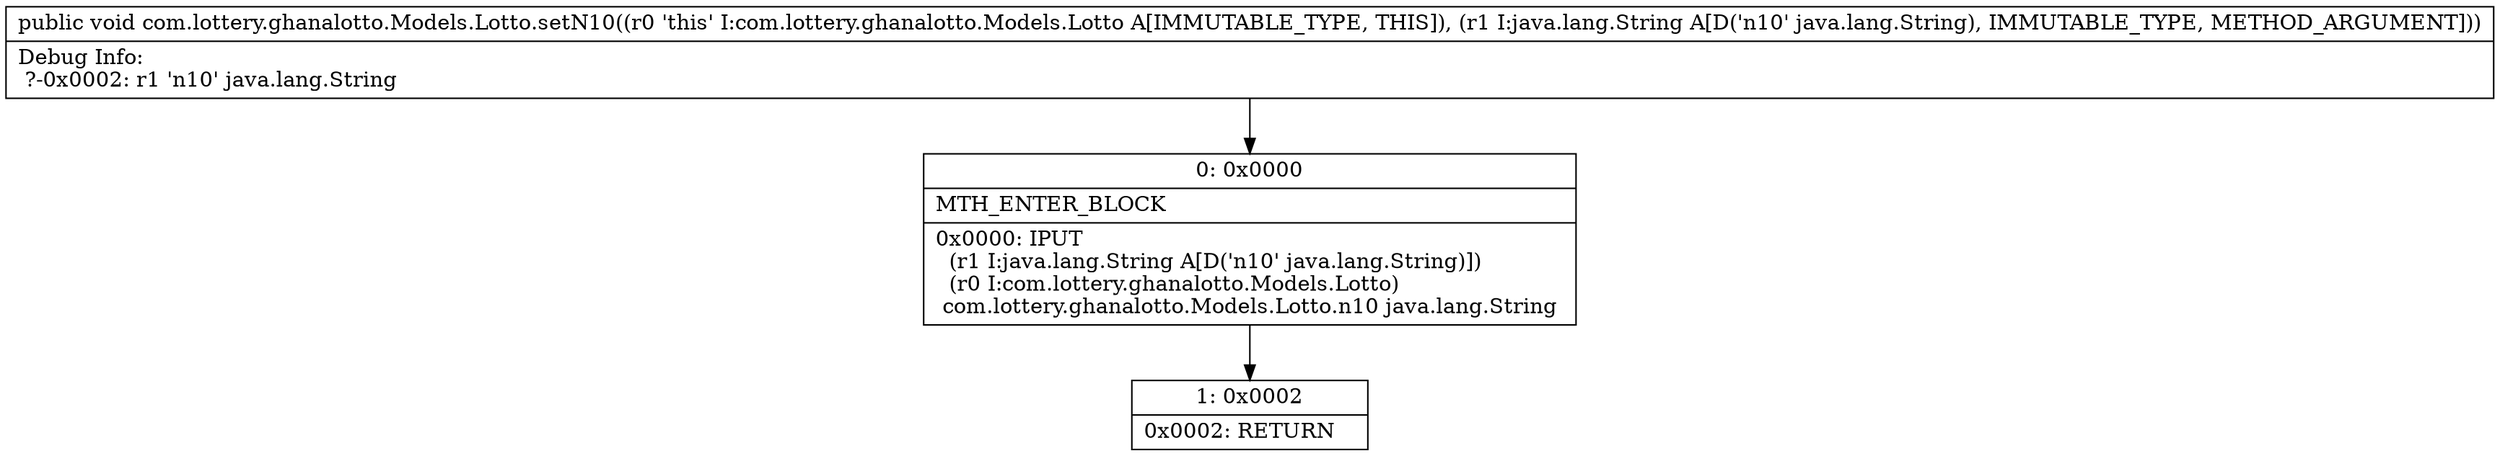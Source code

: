 digraph "CFG forcom.lottery.ghanalotto.Models.Lotto.setN10(Ljava\/lang\/String;)V" {
Node_0 [shape=record,label="{0\:\ 0x0000|MTH_ENTER_BLOCK\l|0x0000: IPUT  \l  (r1 I:java.lang.String A[D('n10' java.lang.String)])\l  (r0 I:com.lottery.ghanalotto.Models.Lotto)\l com.lottery.ghanalotto.Models.Lotto.n10 java.lang.String \l}"];
Node_1 [shape=record,label="{1\:\ 0x0002|0x0002: RETURN   \l}"];
MethodNode[shape=record,label="{public void com.lottery.ghanalotto.Models.Lotto.setN10((r0 'this' I:com.lottery.ghanalotto.Models.Lotto A[IMMUTABLE_TYPE, THIS]), (r1 I:java.lang.String A[D('n10' java.lang.String), IMMUTABLE_TYPE, METHOD_ARGUMENT]))  | Debug Info:\l  ?\-0x0002: r1 'n10' java.lang.String\l}"];
MethodNode -> Node_0;
Node_0 -> Node_1;
}

